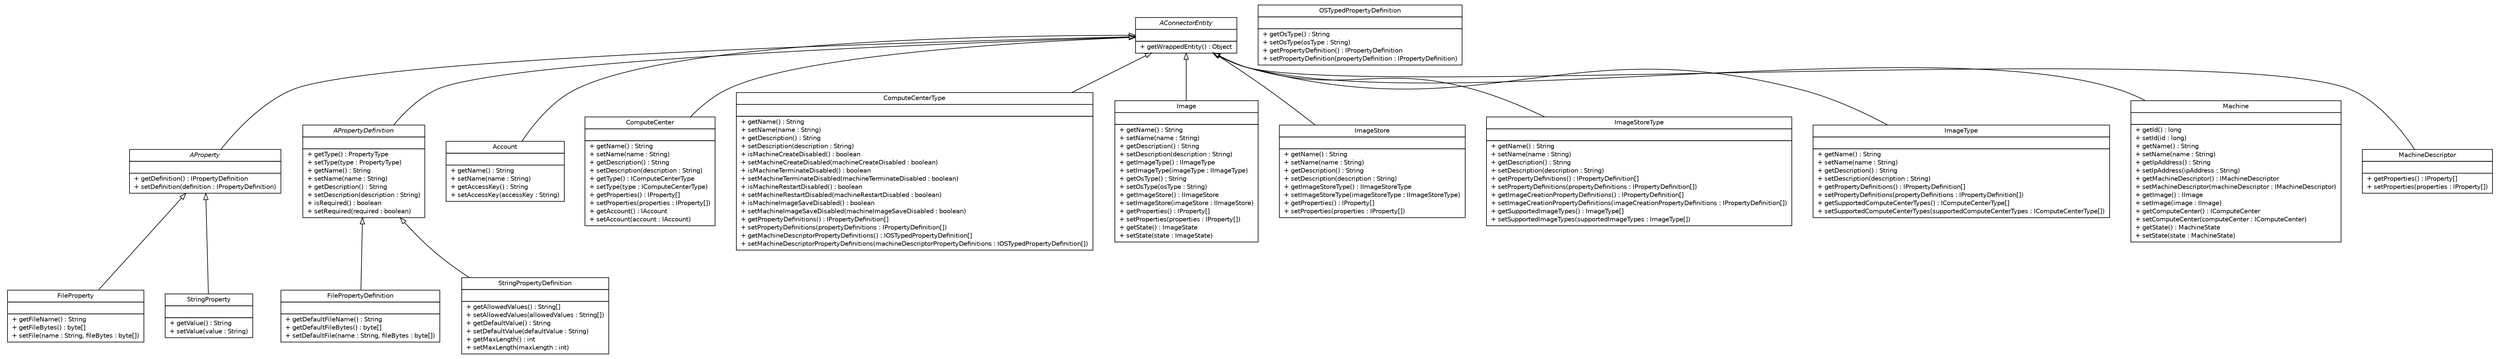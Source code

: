 #!/usr/local/bin/dot
#
# Class diagram 
# Generated by UMLGraph version 5.4 (http://www.umlgraph.org/)
#

digraph G {
	edge [fontname="Helvetica",fontsize=10,labelfontname="Helvetica",labelfontsize=10];
	node [fontname="Helvetica",fontsize=10,shape=plaintext];
	nodesep=0.25;
	ranksep=0.5;
	// com.singularity.ee.connectors.entity.impl.AConnectorEntity
	c106 [label=<<table title="com.singularity.ee.connectors.entity.impl.AConnectorEntity" border="0" cellborder="1" cellspacing="0" cellpadding="2" port="p" href="./AConnectorEntity.html">
		<tr><td><table border="0" cellspacing="0" cellpadding="1">
<tr><td align="center" balign="center"><font face="Helvetica-Oblique"> AConnectorEntity </font></td></tr>
		</table></td></tr>
		<tr><td><table border="0" cellspacing="0" cellpadding="1">
<tr><td align="left" balign="left">  </td></tr>
		</table></td></tr>
		<tr><td><table border="0" cellspacing="0" cellpadding="1">
<tr><td align="left" balign="left"> + getWrappedEntity() : Object </td></tr>
		</table></td></tr>
		</table>>, URL="./AConnectorEntity.html", fontname="Helvetica", fontcolor="black", fontsize=10.0];
	// com.singularity.ee.connectors.entity.impl.AProperty
	c107 [label=<<table title="com.singularity.ee.connectors.entity.impl.AProperty" border="0" cellborder="1" cellspacing="0" cellpadding="2" port="p" href="./AProperty.html">
		<tr><td><table border="0" cellspacing="0" cellpadding="1">
<tr><td align="center" balign="center"><font face="Helvetica-Oblique"> AProperty </font></td></tr>
		</table></td></tr>
		<tr><td><table border="0" cellspacing="0" cellpadding="1">
<tr><td align="left" balign="left">  </td></tr>
		</table></td></tr>
		<tr><td><table border="0" cellspacing="0" cellpadding="1">
<tr><td align="left" balign="left"> + getDefinition() : IPropertyDefinition </td></tr>
<tr><td align="left" balign="left"> + setDefinition(definition : IPropertyDefinition) </td></tr>
		</table></td></tr>
		</table>>, URL="./AProperty.html", fontname="Helvetica", fontcolor="black", fontsize=10.0];
	// com.singularity.ee.connectors.entity.impl.APropertyDefinition
	c108 [label=<<table title="com.singularity.ee.connectors.entity.impl.APropertyDefinition" border="0" cellborder="1" cellspacing="0" cellpadding="2" port="p" href="./APropertyDefinition.html">
		<tr><td><table border="0" cellspacing="0" cellpadding="1">
<tr><td align="center" balign="center"><font face="Helvetica-Oblique"> APropertyDefinition </font></td></tr>
		</table></td></tr>
		<tr><td><table border="0" cellspacing="0" cellpadding="1">
<tr><td align="left" balign="left">  </td></tr>
		</table></td></tr>
		<tr><td><table border="0" cellspacing="0" cellpadding="1">
<tr><td align="left" balign="left"> + getType() : PropertyType </td></tr>
<tr><td align="left" balign="left"> + setType(type : PropertyType) </td></tr>
<tr><td align="left" balign="left"> + getName() : String </td></tr>
<tr><td align="left" balign="left"> + setName(name : String) </td></tr>
<tr><td align="left" balign="left"> + getDescription() : String </td></tr>
<tr><td align="left" balign="left"> + setDescription(description : String) </td></tr>
<tr><td align="left" balign="left"> + isRequired() : boolean </td></tr>
<tr><td align="left" balign="left"> + setRequired(required : boolean) </td></tr>
		</table></td></tr>
		</table>>, URL="./APropertyDefinition.html", fontname="Helvetica", fontcolor="black", fontsize=10.0];
	// com.singularity.ee.connectors.entity.impl.Account
	c109 [label=<<table title="com.singularity.ee.connectors.entity.impl.Account" border="0" cellborder="1" cellspacing="0" cellpadding="2" port="p" href="./Account.html">
		<tr><td><table border="0" cellspacing="0" cellpadding="1">
<tr><td align="center" balign="center"> Account </td></tr>
		</table></td></tr>
		<tr><td><table border="0" cellspacing="0" cellpadding="1">
<tr><td align="left" balign="left">  </td></tr>
		</table></td></tr>
		<tr><td><table border="0" cellspacing="0" cellpadding="1">
<tr><td align="left" balign="left"> + getName() : String </td></tr>
<tr><td align="left" balign="left"> + setName(name : String) </td></tr>
<tr><td align="left" balign="left"> + getAccessKey() : String </td></tr>
<tr><td align="left" balign="left"> + setAccessKey(accessKey : String) </td></tr>
		</table></td></tr>
		</table>>, URL="./Account.html", fontname="Helvetica", fontcolor="black", fontsize=10.0];
	// com.singularity.ee.connectors.entity.impl.ComputeCenter
	c110 [label=<<table title="com.singularity.ee.connectors.entity.impl.ComputeCenter" border="0" cellborder="1" cellspacing="0" cellpadding="2" port="p" href="./ComputeCenter.html">
		<tr><td><table border="0" cellspacing="0" cellpadding="1">
<tr><td align="center" balign="center"> ComputeCenter </td></tr>
		</table></td></tr>
		<tr><td><table border="0" cellspacing="0" cellpadding="1">
<tr><td align="left" balign="left">  </td></tr>
		</table></td></tr>
		<tr><td><table border="0" cellspacing="0" cellpadding="1">
<tr><td align="left" balign="left"> + getName() : String </td></tr>
<tr><td align="left" balign="left"> + setName(name : String) </td></tr>
<tr><td align="left" balign="left"> + getDescription() : String </td></tr>
<tr><td align="left" balign="left"> + setDescription(description : String) </td></tr>
<tr><td align="left" balign="left"> + getType() : IComputeCenterType </td></tr>
<tr><td align="left" balign="left"> + setType(type : IComputeCenterType) </td></tr>
<tr><td align="left" balign="left"> + getProperties() : IProperty[] </td></tr>
<tr><td align="left" balign="left"> + setProperties(properties : IProperty[]) </td></tr>
<tr><td align="left" balign="left"> + getAccount() : IAccount </td></tr>
<tr><td align="left" balign="left"> + setAccount(account : IAccount) </td></tr>
		</table></td></tr>
		</table>>, URL="./ComputeCenter.html", fontname="Helvetica", fontcolor="black", fontsize=10.0];
	// com.singularity.ee.connectors.entity.impl.ComputeCenterType
	c111 [label=<<table title="com.singularity.ee.connectors.entity.impl.ComputeCenterType" border="0" cellborder="1" cellspacing="0" cellpadding="2" port="p" href="./ComputeCenterType.html">
		<tr><td><table border="0" cellspacing="0" cellpadding="1">
<tr><td align="center" balign="center"> ComputeCenterType </td></tr>
		</table></td></tr>
		<tr><td><table border="0" cellspacing="0" cellpadding="1">
<tr><td align="left" balign="left">  </td></tr>
		</table></td></tr>
		<tr><td><table border="0" cellspacing="0" cellpadding="1">
<tr><td align="left" balign="left"> + getName() : String </td></tr>
<tr><td align="left" balign="left"> + setName(name : String) </td></tr>
<tr><td align="left" balign="left"> + getDescription() : String </td></tr>
<tr><td align="left" balign="left"> + setDescription(description : String) </td></tr>
<tr><td align="left" balign="left"> + isMachineCreateDisabled() : boolean </td></tr>
<tr><td align="left" balign="left"> + setMachineCreateDisabled(machineCreateDisabled : boolean) </td></tr>
<tr><td align="left" balign="left"> + isMachineTerminateDisabled() : boolean </td></tr>
<tr><td align="left" balign="left"> + setMachineTerminateDisabled(machineTerminateDisabled : boolean) </td></tr>
<tr><td align="left" balign="left"> + isMachineRestartDisabled() : boolean </td></tr>
<tr><td align="left" balign="left"> + setMachineRestartDisabled(machineRestartDisabled : boolean) </td></tr>
<tr><td align="left" balign="left"> + isMachineImageSaveDisabled() : boolean </td></tr>
<tr><td align="left" balign="left"> + setMachineImageSaveDisabled(machineImageSaveDisabled : boolean) </td></tr>
<tr><td align="left" balign="left"> + getPropertyDefinitions() : IPropertyDefinition[] </td></tr>
<tr><td align="left" balign="left"> + setPropertyDefinitions(propertyDefinitions : IPropertyDefinition[]) </td></tr>
<tr><td align="left" balign="left"> + getMachineDescriptorPropertyDefinitions() : IOSTypedPropertyDefinition[] </td></tr>
<tr><td align="left" balign="left"> + setMachineDescriptorPropertyDefinitions(machineDescriptorPropertyDefinitions : IOSTypedPropertyDefinition[]) </td></tr>
		</table></td></tr>
		</table>>, URL="./ComputeCenterType.html", fontname="Helvetica", fontcolor="black", fontsize=10.0];
	// com.singularity.ee.connectors.entity.impl.FileProperty
	c112 [label=<<table title="com.singularity.ee.connectors.entity.impl.FileProperty" border="0" cellborder="1" cellspacing="0" cellpadding="2" port="p" href="./FileProperty.html">
		<tr><td><table border="0" cellspacing="0" cellpadding="1">
<tr><td align="center" balign="center"> FileProperty </td></tr>
		</table></td></tr>
		<tr><td><table border="0" cellspacing="0" cellpadding="1">
<tr><td align="left" balign="left">  </td></tr>
		</table></td></tr>
		<tr><td><table border="0" cellspacing="0" cellpadding="1">
<tr><td align="left" balign="left"> + getFileName() : String </td></tr>
<tr><td align="left" balign="left"> + getFileBytes() : byte[] </td></tr>
<tr><td align="left" balign="left"> + setFile(name : String, fileBytes : byte[]) </td></tr>
		</table></td></tr>
		</table>>, URL="./FileProperty.html", fontname="Helvetica", fontcolor="black", fontsize=10.0];
	// com.singularity.ee.connectors.entity.impl.FilePropertyDefinition
	c113 [label=<<table title="com.singularity.ee.connectors.entity.impl.FilePropertyDefinition" border="0" cellborder="1" cellspacing="0" cellpadding="2" port="p" href="./FilePropertyDefinition.html">
		<tr><td><table border="0" cellspacing="0" cellpadding="1">
<tr><td align="center" balign="center"> FilePropertyDefinition </td></tr>
		</table></td></tr>
		<tr><td><table border="0" cellspacing="0" cellpadding="1">
<tr><td align="left" balign="left">  </td></tr>
		</table></td></tr>
		<tr><td><table border="0" cellspacing="0" cellpadding="1">
<tr><td align="left" balign="left"> + getDefaultFileName() : String </td></tr>
<tr><td align="left" balign="left"> + getDefaultFileBytes() : byte[] </td></tr>
<tr><td align="left" balign="left"> + setDefaultFile(name : String, fileBytes : byte[]) </td></tr>
		</table></td></tr>
		</table>>, URL="./FilePropertyDefinition.html", fontname="Helvetica", fontcolor="black", fontsize=10.0];
	// com.singularity.ee.connectors.entity.impl.Image
	c114 [label=<<table title="com.singularity.ee.connectors.entity.impl.Image" border="0" cellborder="1" cellspacing="0" cellpadding="2" port="p" href="./Image.html">
		<tr><td><table border="0" cellspacing="0" cellpadding="1">
<tr><td align="center" balign="center"> Image </td></tr>
		</table></td></tr>
		<tr><td><table border="0" cellspacing="0" cellpadding="1">
<tr><td align="left" balign="left">  </td></tr>
		</table></td></tr>
		<tr><td><table border="0" cellspacing="0" cellpadding="1">
<tr><td align="left" balign="left"> + getName() : String </td></tr>
<tr><td align="left" balign="left"> + setName(name : String) </td></tr>
<tr><td align="left" balign="left"> + getDescription() : String </td></tr>
<tr><td align="left" balign="left"> + setDescription(description : String) </td></tr>
<tr><td align="left" balign="left"> + getImageType() : IImageType </td></tr>
<tr><td align="left" balign="left"> + setImageType(imageType : IImageType) </td></tr>
<tr><td align="left" balign="left"> + getOsType() : String </td></tr>
<tr><td align="left" balign="left"> + setOsType(osType : String) </td></tr>
<tr><td align="left" balign="left"> + getImageStore() : IImageStore </td></tr>
<tr><td align="left" balign="left"> + setImageStore(imageStore : IImageStore) </td></tr>
<tr><td align="left" balign="left"> + getProperties() : IProperty[] </td></tr>
<tr><td align="left" balign="left"> + setProperties(properties : IProperty[]) </td></tr>
<tr><td align="left" balign="left"> + getState() : ImageState </td></tr>
<tr><td align="left" balign="left"> + setState(state : ImageState) </td></tr>
		</table></td></tr>
		</table>>, URL="./Image.html", fontname="Helvetica", fontcolor="black", fontsize=10.0];
	// com.singularity.ee.connectors.entity.impl.ImageStore
	c115 [label=<<table title="com.singularity.ee.connectors.entity.impl.ImageStore" border="0" cellborder="1" cellspacing="0" cellpadding="2" port="p" href="./ImageStore.html">
		<tr><td><table border="0" cellspacing="0" cellpadding="1">
<tr><td align="center" balign="center"> ImageStore </td></tr>
		</table></td></tr>
		<tr><td><table border="0" cellspacing="0" cellpadding="1">
<tr><td align="left" balign="left">  </td></tr>
		</table></td></tr>
		<tr><td><table border="0" cellspacing="0" cellpadding="1">
<tr><td align="left" balign="left"> + getName() : String </td></tr>
<tr><td align="left" balign="left"> + setName(name : String) </td></tr>
<tr><td align="left" balign="left"> + getDescription() : String </td></tr>
<tr><td align="left" balign="left"> + setDescription(description : String) </td></tr>
<tr><td align="left" balign="left"> + getImageStoreType() : IImageStoreType </td></tr>
<tr><td align="left" balign="left"> + setImageStoreType(imageStoreType : IImageStoreType) </td></tr>
<tr><td align="left" balign="left"> + getProperties() : IProperty[] </td></tr>
<tr><td align="left" balign="left"> + setProperties(properties : IProperty[]) </td></tr>
		</table></td></tr>
		</table>>, URL="./ImageStore.html", fontname="Helvetica", fontcolor="black", fontsize=10.0];
	// com.singularity.ee.connectors.entity.impl.ImageStoreType
	c116 [label=<<table title="com.singularity.ee.connectors.entity.impl.ImageStoreType" border="0" cellborder="1" cellspacing="0" cellpadding="2" port="p" href="./ImageStoreType.html">
		<tr><td><table border="0" cellspacing="0" cellpadding="1">
<tr><td align="center" balign="center"> ImageStoreType </td></tr>
		</table></td></tr>
		<tr><td><table border="0" cellspacing="0" cellpadding="1">
<tr><td align="left" balign="left">  </td></tr>
		</table></td></tr>
		<tr><td><table border="0" cellspacing="0" cellpadding="1">
<tr><td align="left" balign="left"> + getName() : String </td></tr>
<tr><td align="left" balign="left"> + setName(name : String) </td></tr>
<tr><td align="left" balign="left"> + getDescription() : String </td></tr>
<tr><td align="left" balign="left"> + setDescription(description : String) </td></tr>
<tr><td align="left" balign="left"> + getPropertyDefinitions() : IPropertyDefinition[] </td></tr>
<tr><td align="left" balign="left"> + setPropertyDefinitions(propertyDefinitions : IPropertyDefinition[]) </td></tr>
<tr><td align="left" balign="left"> + getImageCreationPropertyDefinitions() : IPropertyDefinition[] </td></tr>
<tr><td align="left" balign="left"> + setImageCreationPropertyDefinitions(imageCreationPropertyDefinitions : IPropertyDefinition[]) </td></tr>
<tr><td align="left" balign="left"> + getSupportedImageTypes() : ImageType[] </td></tr>
<tr><td align="left" balign="left"> + setSupportedImageTypes(supportedImageTypes : ImageType[]) </td></tr>
		</table></td></tr>
		</table>>, URL="./ImageStoreType.html", fontname="Helvetica", fontcolor="black", fontsize=10.0];
	// com.singularity.ee.connectors.entity.impl.ImageType
	c117 [label=<<table title="com.singularity.ee.connectors.entity.impl.ImageType" border="0" cellborder="1" cellspacing="0" cellpadding="2" port="p" href="./ImageType.html">
		<tr><td><table border="0" cellspacing="0" cellpadding="1">
<tr><td align="center" balign="center"> ImageType </td></tr>
		</table></td></tr>
		<tr><td><table border="0" cellspacing="0" cellpadding="1">
<tr><td align="left" balign="left">  </td></tr>
		</table></td></tr>
		<tr><td><table border="0" cellspacing="0" cellpadding="1">
<tr><td align="left" balign="left"> + getName() : String </td></tr>
<tr><td align="left" balign="left"> + setName(name : String) </td></tr>
<tr><td align="left" balign="left"> + getDescription() : String </td></tr>
<tr><td align="left" balign="left"> + setDescription(description : String) </td></tr>
<tr><td align="left" balign="left"> + getPropertyDefinitions() : IPropertyDefinition[] </td></tr>
<tr><td align="left" balign="left"> + setPropertyDefinitions(propertyDefinitions : IPropertyDefinition[]) </td></tr>
<tr><td align="left" balign="left"> + getSupportedComputeCenterTypes() : IComputeCenterType[] </td></tr>
<tr><td align="left" balign="left"> + setSupportedComputeCenterTypes(supportedComputeCenterTypes : IComputeCenterType[]) </td></tr>
		</table></td></tr>
		</table>>, URL="./ImageType.html", fontname="Helvetica", fontcolor="black", fontsize=10.0];
	// com.singularity.ee.connectors.entity.impl.Machine
	c118 [label=<<table title="com.singularity.ee.connectors.entity.impl.Machine" border="0" cellborder="1" cellspacing="0" cellpadding="2" port="p" href="./Machine.html">
		<tr><td><table border="0" cellspacing="0" cellpadding="1">
<tr><td align="center" balign="center"> Machine </td></tr>
		</table></td></tr>
		<tr><td><table border="0" cellspacing="0" cellpadding="1">
<tr><td align="left" balign="left">  </td></tr>
		</table></td></tr>
		<tr><td><table border="0" cellspacing="0" cellpadding="1">
<tr><td align="left" balign="left"> + getId() : long </td></tr>
<tr><td align="left" balign="left"> + setId(id : long) </td></tr>
<tr><td align="left" balign="left"> + getName() : String </td></tr>
<tr><td align="left" balign="left"> + setName(name : String) </td></tr>
<tr><td align="left" balign="left"> + getIpAddress() : String </td></tr>
<tr><td align="left" balign="left"> + setIpAddress(ipAddress : String) </td></tr>
<tr><td align="left" balign="left"> + getMachineDescriptor() : IMachineDescriptor </td></tr>
<tr><td align="left" balign="left"> + setMachineDescriptor(machineDescriptor : IMachineDescriptor) </td></tr>
<tr><td align="left" balign="left"> + getImage() : IImage </td></tr>
<tr><td align="left" balign="left"> + setImage(image : IImage) </td></tr>
<tr><td align="left" balign="left"> + getComputeCenter() : IComputeCenter </td></tr>
<tr><td align="left" balign="left"> + setComputeCenter(computeCenter : IComputeCenter) </td></tr>
<tr><td align="left" balign="left"> + getState() : MachineState </td></tr>
<tr><td align="left" balign="left"> + setState(state : MachineState) </td></tr>
		</table></td></tr>
		</table>>, URL="./Machine.html", fontname="Helvetica", fontcolor="black", fontsize=10.0];
	// com.singularity.ee.connectors.entity.impl.MachineDescriptor
	c119 [label=<<table title="com.singularity.ee.connectors.entity.impl.MachineDescriptor" border="0" cellborder="1" cellspacing="0" cellpadding="2" port="p" href="./MachineDescriptor.html">
		<tr><td><table border="0" cellspacing="0" cellpadding="1">
<tr><td align="center" balign="center"> MachineDescriptor </td></tr>
		</table></td></tr>
		<tr><td><table border="0" cellspacing="0" cellpadding="1">
<tr><td align="left" balign="left">  </td></tr>
		</table></td></tr>
		<tr><td><table border="0" cellspacing="0" cellpadding="1">
<tr><td align="left" balign="left"> + getProperties() : IProperty[] </td></tr>
<tr><td align="left" balign="left"> + setProperties(properties : IProperty[]) </td></tr>
		</table></td></tr>
		</table>>, URL="./MachineDescriptor.html", fontname="Helvetica", fontcolor="black", fontsize=10.0];
	// com.singularity.ee.connectors.entity.impl.OSTypedPropertyDefinition
	c120 [label=<<table title="com.singularity.ee.connectors.entity.impl.OSTypedPropertyDefinition" border="0" cellborder="1" cellspacing="0" cellpadding="2" port="p" href="./OSTypedPropertyDefinition.html">
		<tr><td><table border="0" cellspacing="0" cellpadding="1">
<tr><td align="center" balign="center"> OSTypedPropertyDefinition </td></tr>
		</table></td></tr>
		<tr><td><table border="0" cellspacing="0" cellpadding="1">
<tr><td align="left" balign="left">  </td></tr>
		</table></td></tr>
		<tr><td><table border="0" cellspacing="0" cellpadding="1">
<tr><td align="left" balign="left"> + getOsType() : String </td></tr>
<tr><td align="left" balign="left"> + setOsType(osType : String) </td></tr>
<tr><td align="left" balign="left"> + getPropertyDefinition() : IPropertyDefinition </td></tr>
<tr><td align="left" balign="left"> + setPropertyDefinition(propertyDefinition : IPropertyDefinition) </td></tr>
		</table></td></tr>
		</table>>, URL="./OSTypedPropertyDefinition.html", fontname="Helvetica", fontcolor="black", fontsize=10.0];
	// com.singularity.ee.connectors.entity.impl.StringProperty
	c121 [label=<<table title="com.singularity.ee.connectors.entity.impl.StringProperty" border="0" cellborder="1" cellspacing="0" cellpadding="2" port="p" href="./StringProperty.html">
		<tr><td><table border="0" cellspacing="0" cellpadding="1">
<tr><td align="center" balign="center"> StringProperty </td></tr>
		</table></td></tr>
		<tr><td><table border="0" cellspacing="0" cellpadding="1">
<tr><td align="left" balign="left">  </td></tr>
		</table></td></tr>
		<tr><td><table border="0" cellspacing="0" cellpadding="1">
<tr><td align="left" balign="left"> + getValue() : String </td></tr>
<tr><td align="left" balign="left"> + setValue(value : String) </td></tr>
		</table></td></tr>
		</table>>, URL="./StringProperty.html", fontname="Helvetica", fontcolor="black", fontsize=10.0];
	// com.singularity.ee.connectors.entity.impl.StringPropertyDefinition
	c122 [label=<<table title="com.singularity.ee.connectors.entity.impl.StringPropertyDefinition" border="0" cellborder="1" cellspacing="0" cellpadding="2" port="p" href="./StringPropertyDefinition.html">
		<tr><td><table border="0" cellspacing="0" cellpadding="1">
<tr><td align="center" balign="center"> StringPropertyDefinition </td></tr>
		</table></td></tr>
		<tr><td><table border="0" cellspacing="0" cellpadding="1">
<tr><td align="left" balign="left">  </td></tr>
		</table></td></tr>
		<tr><td><table border="0" cellspacing="0" cellpadding="1">
<tr><td align="left" balign="left"> + getAllowedValues() : String[] </td></tr>
<tr><td align="left" balign="left"> + setAllowedValues(allowedValues : String[]) </td></tr>
<tr><td align="left" balign="left"> + getDefaultValue() : String </td></tr>
<tr><td align="left" balign="left"> + setDefaultValue(defaultValue : String) </td></tr>
<tr><td align="left" balign="left"> + getMaxLength() : int </td></tr>
<tr><td align="left" balign="left"> + setMaxLength(maxLength : int) </td></tr>
		</table></td></tr>
		</table>>, URL="./StringPropertyDefinition.html", fontname="Helvetica", fontcolor="black", fontsize=10.0];
	//com.singularity.ee.connectors.entity.impl.AProperty extends com.singularity.ee.connectors.entity.impl.AConnectorEntity
	c106:p -> c107:p [dir=back,arrowtail=empty];
	//com.singularity.ee.connectors.entity.impl.APropertyDefinition extends com.singularity.ee.connectors.entity.impl.AConnectorEntity
	c106:p -> c108:p [dir=back,arrowtail=empty];
	//com.singularity.ee.connectors.entity.impl.Account extends com.singularity.ee.connectors.entity.impl.AConnectorEntity
	c106:p -> c109:p [dir=back,arrowtail=empty];
	//com.singularity.ee.connectors.entity.impl.ComputeCenter extends com.singularity.ee.connectors.entity.impl.AConnectorEntity
	c106:p -> c110:p [dir=back,arrowtail=empty];
	//com.singularity.ee.connectors.entity.impl.ComputeCenterType extends com.singularity.ee.connectors.entity.impl.AConnectorEntity
	c106:p -> c111:p [dir=back,arrowtail=empty];
	//com.singularity.ee.connectors.entity.impl.FileProperty extends com.singularity.ee.connectors.entity.impl.AProperty
	c107:p -> c112:p [dir=back,arrowtail=empty];
	//com.singularity.ee.connectors.entity.impl.FilePropertyDefinition extends com.singularity.ee.connectors.entity.impl.APropertyDefinition
	c108:p -> c113:p [dir=back,arrowtail=empty];
	//com.singularity.ee.connectors.entity.impl.Image extends com.singularity.ee.connectors.entity.impl.AConnectorEntity
	c106:p -> c114:p [dir=back,arrowtail=empty];
	//com.singularity.ee.connectors.entity.impl.ImageStore extends com.singularity.ee.connectors.entity.impl.AConnectorEntity
	c106:p -> c115:p [dir=back,arrowtail=empty];
	//com.singularity.ee.connectors.entity.impl.ImageStoreType extends com.singularity.ee.connectors.entity.impl.AConnectorEntity
	c106:p -> c116:p [dir=back,arrowtail=empty];
	//com.singularity.ee.connectors.entity.impl.ImageType extends com.singularity.ee.connectors.entity.impl.AConnectorEntity
	c106:p -> c117:p [dir=back,arrowtail=empty];
	//com.singularity.ee.connectors.entity.impl.Machine extends com.singularity.ee.connectors.entity.impl.AConnectorEntity
	c106:p -> c118:p [dir=back,arrowtail=empty];
	//com.singularity.ee.connectors.entity.impl.MachineDescriptor extends com.singularity.ee.connectors.entity.impl.AConnectorEntity
	c106:p -> c119:p [dir=back,arrowtail=empty];
	//com.singularity.ee.connectors.entity.impl.StringProperty extends com.singularity.ee.connectors.entity.impl.AProperty
	c107:p -> c121:p [dir=back,arrowtail=empty];
	//com.singularity.ee.connectors.entity.impl.StringPropertyDefinition extends com.singularity.ee.connectors.entity.impl.APropertyDefinition
	c108:p -> c122:p [dir=back,arrowtail=empty];
}

